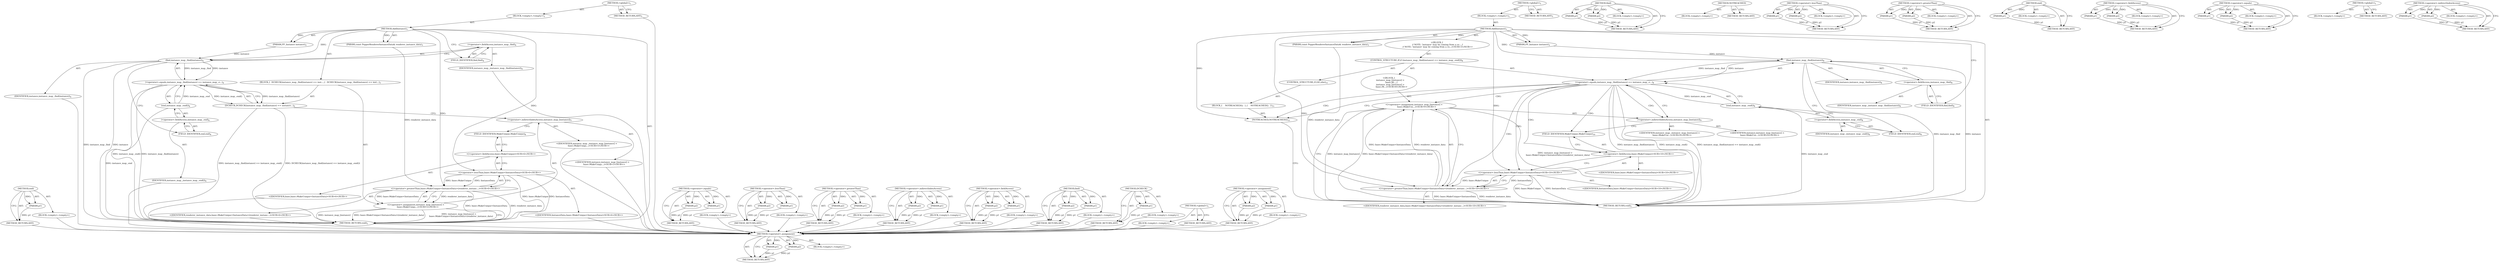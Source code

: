 digraph "&lt;operator&gt;.indirectIndexAccess" {
vulnerable_72 [label=<(METHOD,end)>];
vulnerable_73 [label=<(PARAM,p1)>];
vulnerable_74 [label=<(BLOCK,&lt;empty&gt;,&lt;empty&gt;)>];
vulnerable_75 [label=<(METHOD_RETURN,ANY)>];
vulnerable_6 [label=<(METHOD,&lt;global&gt;)<SUB>1</SUB>>];
vulnerable_7 [label=<(BLOCK,&lt;empty&gt;,&lt;empty&gt;)<SUB>1</SUB>>];
vulnerable_8 [label=<(METHOD,AddInstance)<SUB>1</SUB>>];
vulnerable_9 [label=<(PARAM,PP_Instance instance)<SUB>2</SUB>>];
vulnerable_10 [label=<(PARAM,const PepperRendererInstanceData&amp; renderer_instance_data)<SUB>3</SUB>>];
vulnerable_11 [label=<(BLOCK,{
  DCHECK(instance_map_.find(instance) == inst...,{
  DCHECK(instance_map_.find(instance) == inst...)<SUB>3</SUB>>];
vulnerable_12 [label=<(DCHECK,DCHECK(instance_map_.find(instance) == instance...)<SUB>4</SUB>>];
vulnerable_13 [label=<(&lt;operator&gt;.equals,instance_map_.find(instance) == instance_map_.e...)<SUB>4</SUB>>];
vulnerable_14 [label=<(find,instance_map_.find(instance))<SUB>4</SUB>>];
vulnerable_15 [label=<(&lt;operator&gt;.fieldAccess,instance_map_.find)<SUB>4</SUB>>];
vulnerable_16 [label=<(IDENTIFIER,instance_map_,instance_map_.find(instance))<SUB>4</SUB>>];
vulnerable_17 [label=<(FIELD_IDENTIFIER,find,find)<SUB>4</SUB>>];
vulnerable_18 [label=<(IDENTIFIER,instance,instance_map_.find(instance))<SUB>4</SUB>>];
vulnerable_19 [label=<(end,instance_map_.end())<SUB>4</SUB>>];
vulnerable_20 [label=<(&lt;operator&gt;.fieldAccess,instance_map_.end)<SUB>4</SUB>>];
vulnerable_21 [label=<(IDENTIFIER,instance_map_,instance_map_.end())<SUB>4</SUB>>];
vulnerable_22 [label=<(FIELD_IDENTIFIER,end,end)<SUB>4</SUB>>];
vulnerable_23 [label="<(&lt;operator&gt;.assignment,instance_map_[instance] =
      base::MakeUniqu...)<SUB>5</SUB>>"];
vulnerable_24 [label=<(&lt;operator&gt;.indirectIndexAccess,instance_map_[instance])<SUB>5</SUB>>];
vulnerable_25 [label="<(IDENTIFIER,instance_map_,instance_map_[instance] =
      base::MakeUniqu...)<SUB>5</SUB>>"];
vulnerable_26 [label="<(IDENTIFIER,instance,instance_map_[instance] =
      base::MakeUniqu...)<SUB>5</SUB>>"];
vulnerable_27 [label="<(&lt;operator&gt;.greaterThan,base::MakeUnique&lt;InstanceData&gt;(renderer_instanc...)<SUB>6</SUB>>"];
vulnerable_28 [label="<(&lt;operator&gt;.lessThan,base::MakeUnique&lt;InstanceData)<SUB>6</SUB>>"];
vulnerable_29 [label="<(&lt;operator&gt;.fieldAccess,base::MakeUnique)<SUB>6</SUB>>"];
vulnerable_30 [label="<(IDENTIFIER,base,base::MakeUnique&lt;InstanceData)<SUB>6</SUB>>"];
vulnerable_31 [label=<(FIELD_IDENTIFIER,MakeUnique,MakeUnique)<SUB>6</SUB>>];
vulnerable_32 [label="<(IDENTIFIER,InstanceData,base::MakeUnique&lt;InstanceData)<SUB>6</SUB>>"];
vulnerable_33 [label="<(IDENTIFIER,renderer_instance_data,base::MakeUnique&lt;InstanceData&gt;(renderer_instanc...)<SUB>6</SUB>>"];
vulnerable_34 [label=<(METHOD_RETURN,void)<SUB>1</SUB>>];
vulnerable_36 [label=<(METHOD_RETURN,ANY)<SUB>1</SUB>>];
vulnerable_57 [label=<(METHOD,&lt;operator&gt;.equals)>];
vulnerable_58 [label=<(PARAM,p1)>];
vulnerable_59 [label=<(PARAM,p2)>];
vulnerable_60 [label=<(BLOCK,&lt;empty&gt;,&lt;empty&gt;)>];
vulnerable_61 [label=<(METHOD_RETURN,ANY)>];
vulnerable_91 [label=<(METHOD,&lt;operator&gt;.lessThan)>];
vulnerable_92 [label=<(PARAM,p1)>];
vulnerable_93 [label=<(PARAM,p2)>];
vulnerable_94 [label=<(BLOCK,&lt;empty&gt;,&lt;empty&gt;)>];
vulnerable_95 [label=<(METHOD_RETURN,ANY)>];
vulnerable_86 [label=<(METHOD,&lt;operator&gt;.greaterThan)>];
vulnerable_87 [label=<(PARAM,p1)>];
vulnerable_88 [label=<(PARAM,p2)>];
vulnerable_89 [label=<(BLOCK,&lt;empty&gt;,&lt;empty&gt;)>];
vulnerable_90 [label=<(METHOD_RETURN,ANY)>];
vulnerable_81 [label=<(METHOD,&lt;operator&gt;.indirectIndexAccess)>];
vulnerable_82 [label=<(PARAM,p1)>];
vulnerable_83 [label=<(PARAM,p2)>];
vulnerable_84 [label=<(BLOCK,&lt;empty&gt;,&lt;empty&gt;)>];
vulnerable_85 [label=<(METHOD_RETURN,ANY)>];
vulnerable_67 [label=<(METHOD,&lt;operator&gt;.fieldAccess)>];
vulnerable_68 [label=<(PARAM,p1)>];
vulnerable_69 [label=<(PARAM,p2)>];
vulnerable_70 [label=<(BLOCK,&lt;empty&gt;,&lt;empty&gt;)>];
vulnerable_71 [label=<(METHOD_RETURN,ANY)>];
vulnerable_62 [label=<(METHOD,find)>];
vulnerable_63 [label=<(PARAM,p1)>];
vulnerable_64 [label=<(PARAM,p2)>];
vulnerable_65 [label=<(BLOCK,&lt;empty&gt;,&lt;empty&gt;)>];
vulnerable_66 [label=<(METHOD_RETURN,ANY)>];
vulnerable_53 [label=<(METHOD,DCHECK)>];
vulnerable_54 [label=<(PARAM,p1)>];
vulnerable_55 [label=<(BLOCK,&lt;empty&gt;,&lt;empty&gt;)>];
vulnerable_56 [label=<(METHOD_RETURN,ANY)>];
vulnerable_47 [label=<(METHOD,&lt;global&gt;)<SUB>1</SUB>>];
vulnerable_48 [label=<(BLOCK,&lt;empty&gt;,&lt;empty&gt;)>];
vulnerable_49 [label=<(METHOD_RETURN,ANY)>];
vulnerable_76 [label=<(METHOD,&lt;operator&gt;.assignment)>];
vulnerable_77 [label=<(PARAM,p1)>];
vulnerable_78 [label=<(PARAM,p2)>];
vulnerable_79 [label=<(BLOCK,&lt;empty&gt;,&lt;empty&gt;)>];
vulnerable_80 [label=<(METHOD_RETURN,ANY)>];
fixed_76 [label=<(METHOD,&lt;operator&gt;.assignment)>];
fixed_77 [label=<(PARAM,p1)>];
fixed_78 [label=<(PARAM,p2)>];
fixed_79 [label=<(BLOCK,&lt;empty&gt;,&lt;empty&gt;)>];
fixed_80 [label=<(METHOD_RETURN,ANY)>];
fixed_6 [label=<(METHOD,&lt;global&gt;)<SUB>1</SUB>>];
fixed_7 [label=<(BLOCK,&lt;empty&gt;,&lt;empty&gt;)<SUB>1</SUB>>];
fixed_8 [label=<(METHOD,AddInstance)<SUB>1</SUB>>];
fixed_9 [label=<(PARAM,PP_Instance instance)<SUB>2</SUB>>];
fixed_10 [label=<(PARAM,const PepperRendererInstanceData&amp; renderer_instance_data)<SUB>3</SUB>>];
fixed_11 [label="<(BLOCK,{
  // NOTE: 'instance' may be coming from a co...,{
  // NOTE: 'instance' may be coming from a co...)<SUB>3</SUB>>"];
fixed_12 [label=<(CONTROL_STRUCTURE,IF,if (instance_map_.find(instance) == instance_map_.end()))<SUB>8</SUB>>];
fixed_13 [label=<(&lt;operator&gt;.equals,instance_map_.find(instance) == instance_map_.e...)<SUB>8</SUB>>];
fixed_14 [label=<(find,instance_map_.find(instance))<SUB>8</SUB>>];
fixed_15 [label=<(&lt;operator&gt;.fieldAccess,instance_map_.find)<SUB>8</SUB>>];
fixed_16 [label=<(IDENTIFIER,instance_map_,instance_map_.find(instance))<SUB>8</SUB>>];
fixed_17 [label=<(FIELD_IDENTIFIER,find,find)<SUB>8</SUB>>];
fixed_18 [label=<(IDENTIFIER,instance,instance_map_.find(instance))<SUB>8</SUB>>];
fixed_19 [label=<(end,instance_map_.end())<SUB>8</SUB>>];
fixed_20 [label=<(&lt;operator&gt;.fieldAccess,instance_map_.end)<SUB>8</SUB>>];
fixed_21 [label=<(IDENTIFIER,instance_map_,instance_map_.end())<SUB>8</SUB>>];
fixed_22 [label=<(FIELD_IDENTIFIER,end,end)<SUB>8</SUB>>];
fixed_23 [label="<(BLOCK,{
    instance_map_[instance] =
        base::M...,{
    instance_map_[instance] =
        base::M...)<SUB>8</SUB>>"];
fixed_24 [label="<(&lt;operator&gt;.assignment,instance_map_[instance] =
        base::MakeUni...)<SUB>9</SUB>>"];
fixed_25 [label=<(&lt;operator&gt;.indirectIndexAccess,instance_map_[instance])<SUB>9</SUB>>];
fixed_26 [label="<(IDENTIFIER,instance_map_,instance_map_[instance] =
        base::MakeUni...)<SUB>9</SUB>>"];
fixed_27 [label="<(IDENTIFIER,instance,instance_map_[instance] =
        base::MakeUni...)<SUB>9</SUB>>"];
fixed_28 [label="<(&lt;operator&gt;.greaterThan,base::MakeUnique&lt;InstanceData&gt;(renderer_instanc...)<SUB>10</SUB>>"];
fixed_29 [label="<(&lt;operator&gt;.lessThan,base::MakeUnique&lt;InstanceData)<SUB>10</SUB>>"];
fixed_30 [label="<(&lt;operator&gt;.fieldAccess,base::MakeUnique)<SUB>10</SUB>>"];
fixed_31 [label="<(IDENTIFIER,base,base::MakeUnique&lt;InstanceData)<SUB>10</SUB>>"];
fixed_32 [label=<(FIELD_IDENTIFIER,MakeUnique,MakeUnique)<SUB>10</SUB>>];
fixed_33 [label="<(IDENTIFIER,InstanceData,base::MakeUnique&lt;InstanceData)<SUB>10</SUB>>"];
fixed_34 [label="<(IDENTIFIER,renderer_instance_data,base::MakeUnique&lt;InstanceData&gt;(renderer_instanc...)<SUB>10</SUB>>"];
fixed_35 [label=<(CONTROL_STRUCTURE,ELSE,else)<SUB>11</SUB>>];
fixed_36 [label=<(BLOCK,{
    NOTREACHED();
  },{
    NOTREACHED();
  })<SUB>11</SUB>>];
fixed_37 [label=<(NOTREACHED,NOTREACHED())<SUB>12</SUB>>];
fixed_38 [label=<(METHOD_RETURN,void)<SUB>1</SUB>>];
fixed_40 [label=<(METHOD_RETURN,ANY)<SUB>1</SUB>>];
fixed_62 [label=<(METHOD,find)>];
fixed_63 [label=<(PARAM,p1)>];
fixed_64 [label=<(PARAM,p2)>];
fixed_65 [label=<(BLOCK,&lt;empty&gt;,&lt;empty&gt;)>];
fixed_66 [label=<(METHOD_RETURN,ANY)>];
fixed_96 [label=<(METHOD,NOTREACHED)>];
fixed_97 [label=<(BLOCK,&lt;empty&gt;,&lt;empty&gt;)>];
fixed_98 [label=<(METHOD_RETURN,ANY)>];
fixed_91 [label=<(METHOD,&lt;operator&gt;.lessThan)>];
fixed_92 [label=<(PARAM,p1)>];
fixed_93 [label=<(PARAM,p2)>];
fixed_94 [label=<(BLOCK,&lt;empty&gt;,&lt;empty&gt;)>];
fixed_95 [label=<(METHOD_RETURN,ANY)>];
fixed_86 [label=<(METHOD,&lt;operator&gt;.greaterThan)>];
fixed_87 [label=<(PARAM,p1)>];
fixed_88 [label=<(PARAM,p2)>];
fixed_89 [label=<(BLOCK,&lt;empty&gt;,&lt;empty&gt;)>];
fixed_90 [label=<(METHOD_RETURN,ANY)>];
fixed_72 [label=<(METHOD,end)>];
fixed_73 [label=<(PARAM,p1)>];
fixed_74 [label=<(BLOCK,&lt;empty&gt;,&lt;empty&gt;)>];
fixed_75 [label=<(METHOD_RETURN,ANY)>];
fixed_67 [label=<(METHOD,&lt;operator&gt;.fieldAccess)>];
fixed_68 [label=<(PARAM,p1)>];
fixed_69 [label=<(PARAM,p2)>];
fixed_70 [label=<(BLOCK,&lt;empty&gt;,&lt;empty&gt;)>];
fixed_71 [label=<(METHOD_RETURN,ANY)>];
fixed_57 [label=<(METHOD,&lt;operator&gt;.equals)>];
fixed_58 [label=<(PARAM,p1)>];
fixed_59 [label=<(PARAM,p2)>];
fixed_60 [label=<(BLOCK,&lt;empty&gt;,&lt;empty&gt;)>];
fixed_61 [label=<(METHOD_RETURN,ANY)>];
fixed_51 [label=<(METHOD,&lt;global&gt;)<SUB>1</SUB>>];
fixed_52 [label=<(BLOCK,&lt;empty&gt;,&lt;empty&gt;)>];
fixed_53 [label=<(METHOD_RETURN,ANY)>];
fixed_81 [label=<(METHOD,&lt;operator&gt;.indirectIndexAccess)>];
fixed_82 [label=<(PARAM,p1)>];
fixed_83 [label=<(PARAM,p2)>];
fixed_84 [label=<(BLOCK,&lt;empty&gt;,&lt;empty&gt;)>];
fixed_85 [label=<(METHOD_RETURN,ANY)>];
vulnerable_72 -> vulnerable_73  [key=0, label="AST: "];
vulnerable_72 -> vulnerable_73  [key=1, label="DDG: "];
vulnerable_72 -> vulnerable_74  [key=0, label="AST: "];
vulnerable_72 -> vulnerable_75  [key=0, label="AST: "];
vulnerable_72 -> vulnerable_75  [key=1, label="CFG: "];
vulnerable_73 -> vulnerable_75  [key=0, label="DDG: p1"];
vulnerable_74 -> fixed_76  [key=0];
vulnerable_75 -> fixed_76  [key=0];
vulnerable_6 -> vulnerable_7  [key=0, label="AST: "];
vulnerable_6 -> vulnerable_36  [key=0, label="AST: "];
vulnerable_6 -> vulnerable_36  [key=1, label="CFG: "];
vulnerable_7 -> vulnerable_8  [key=0, label="AST: "];
vulnerable_8 -> vulnerable_9  [key=0, label="AST: "];
vulnerable_8 -> vulnerable_9  [key=1, label="DDG: "];
vulnerable_8 -> vulnerable_10  [key=0, label="AST: "];
vulnerable_8 -> vulnerable_10  [key=1, label="DDG: "];
vulnerable_8 -> vulnerable_11  [key=0, label="AST: "];
vulnerable_8 -> vulnerable_34  [key=0, label="AST: "];
vulnerable_8 -> vulnerable_17  [key=0, label="CFG: "];
vulnerable_8 -> vulnerable_27  [key=0, label="DDG: "];
vulnerable_8 -> vulnerable_14  [key=0, label="DDG: "];
vulnerable_8 -> vulnerable_28  [key=0, label="DDG: "];
vulnerable_9 -> vulnerable_14  [key=0, label="DDG: instance"];
vulnerable_10 -> vulnerable_27  [key=0, label="DDG: renderer_instance_data"];
vulnerable_11 -> vulnerable_12  [key=0, label="AST: "];
vulnerable_11 -> vulnerable_23  [key=0, label="AST: "];
vulnerable_12 -> vulnerable_13  [key=0, label="AST: "];
vulnerable_12 -> vulnerable_24  [key=0, label="CFG: "];
vulnerable_12 -> vulnerable_34  [key=0, label="DDG: instance_map_.find(instance) == instance_map_.end()"];
vulnerable_12 -> vulnerable_34  [key=1, label="DDG: DCHECK(instance_map_.find(instance) == instance_map_.end())"];
vulnerable_13 -> vulnerable_14  [key=0, label="AST: "];
vulnerable_13 -> vulnerable_19  [key=0, label="AST: "];
vulnerable_13 -> vulnerable_12  [key=0, label="CFG: "];
vulnerable_13 -> vulnerable_12  [key=1, label="DDG: instance_map_.find(instance)"];
vulnerable_13 -> vulnerable_12  [key=2, label="DDG: instance_map_.end()"];
vulnerable_13 -> vulnerable_34  [key=0, label="DDG: instance_map_.find(instance)"];
vulnerable_13 -> vulnerable_34  [key=1, label="DDG: instance_map_.end()"];
vulnerable_14 -> vulnerable_15  [key=0, label="AST: "];
vulnerable_14 -> vulnerable_18  [key=0, label="AST: "];
vulnerable_14 -> vulnerable_22  [key=0, label="CFG: "];
vulnerable_14 -> vulnerable_34  [key=0, label="DDG: instance_map_.find"];
vulnerable_14 -> vulnerable_34  [key=1, label="DDG: instance"];
vulnerable_14 -> vulnerable_13  [key=0, label="DDG: instance_map_.find"];
vulnerable_14 -> vulnerable_13  [key=1, label="DDG: instance"];
vulnerable_15 -> vulnerable_16  [key=0, label="AST: "];
vulnerable_15 -> vulnerable_17  [key=0, label="AST: "];
vulnerable_15 -> vulnerable_14  [key=0, label="CFG: "];
vulnerable_16 -> fixed_76  [key=0];
vulnerable_17 -> vulnerable_15  [key=0, label="CFG: "];
vulnerable_18 -> fixed_76  [key=0];
vulnerable_19 -> vulnerable_20  [key=0, label="AST: "];
vulnerable_19 -> vulnerable_13  [key=0, label="CFG: "];
vulnerable_19 -> vulnerable_13  [key=1, label="DDG: instance_map_.end"];
vulnerable_19 -> vulnerable_34  [key=0, label="DDG: instance_map_.end"];
vulnerable_20 -> vulnerable_21  [key=0, label="AST: "];
vulnerable_20 -> vulnerable_22  [key=0, label="AST: "];
vulnerable_20 -> vulnerable_19  [key=0, label="CFG: "];
vulnerable_21 -> fixed_76  [key=0];
vulnerable_22 -> vulnerable_20  [key=0, label="CFG: "];
vulnerable_23 -> vulnerable_24  [key=0, label="AST: "];
vulnerable_23 -> vulnerable_27  [key=0, label="AST: "];
vulnerable_23 -> vulnerable_34  [key=0, label="CFG: "];
vulnerable_23 -> vulnerable_34  [key=1, label="DDG: instance_map_[instance]"];
vulnerable_23 -> vulnerable_34  [key=2, label="DDG: base::MakeUnique&lt;InstanceData&gt;(renderer_instance_data)"];
vulnerable_23 -> vulnerable_34  [key=3, label="DDG: instance_map_[instance] =
      base::MakeUnique&lt;InstanceData&gt;(renderer_instance_data)"];
vulnerable_24 -> vulnerable_25  [key=0, label="AST: "];
vulnerable_24 -> vulnerable_26  [key=0, label="AST: "];
vulnerable_24 -> vulnerable_31  [key=0, label="CFG: "];
vulnerable_25 -> fixed_76  [key=0];
vulnerable_26 -> fixed_76  [key=0];
vulnerable_27 -> vulnerable_28  [key=0, label="AST: "];
vulnerable_27 -> vulnerable_33  [key=0, label="AST: "];
vulnerable_27 -> vulnerable_23  [key=0, label="CFG: "];
vulnerable_27 -> vulnerable_23  [key=1, label="DDG: base::MakeUnique&lt;InstanceData"];
vulnerable_27 -> vulnerable_23  [key=2, label="DDG: renderer_instance_data"];
vulnerable_27 -> vulnerable_34  [key=0, label="DDG: base::MakeUnique&lt;InstanceData"];
vulnerable_27 -> vulnerable_34  [key=1, label="DDG: renderer_instance_data"];
vulnerable_28 -> vulnerable_29  [key=0, label="AST: "];
vulnerable_28 -> vulnerable_32  [key=0, label="AST: "];
vulnerable_28 -> vulnerable_27  [key=0, label="CFG: "];
vulnerable_28 -> vulnerable_27  [key=1, label="DDG: base::MakeUnique"];
vulnerable_28 -> vulnerable_27  [key=2, label="DDG: InstanceData"];
vulnerable_28 -> vulnerable_34  [key=0, label="DDG: base::MakeUnique"];
vulnerable_28 -> vulnerable_34  [key=1, label="DDG: InstanceData"];
vulnerable_29 -> vulnerable_30  [key=0, label="AST: "];
vulnerable_29 -> vulnerable_31  [key=0, label="AST: "];
vulnerable_29 -> vulnerable_28  [key=0, label="CFG: "];
vulnerable_30 -> fixed_76  [key=0];
vulnerable_31 -> vulnerable_29  [key=0, label="CFG: "];
vulnerable_32 -> fixed_76  [key=0];
vulnerable_33 -> fixed_76  [key=0];
vulnerable_34 -> fixed_76  [key=0];
vulnerable_36 -> fixed_76  [key=0];
vulnerable_57 -> vulnerable_58  [key=0, label="AST: "];
vulnerable_57 -> vulnerable_58  [key=1, label="DDG: "];
vulnerable_57 -> vulnerable_60  [key=0, label="AST: "];
vulnerable_57 -> vulnerable_59  [key=0, label="AST: "];
vulnerable_57 -> vulnerable_59  [key=1, label="DDG: "];
vulnerable_57 -> vulnerable_61  [key=0, label="AST: "];
vulnerable_57 -> vulnerable_61  [key=1, label="CFG: "];
vulnerable_58 -> vulnerable_61  [key=0, label="DDG: p1"];
vulnerable_59 -> vulnerable_61  [key=0, label="DDG: p2"];
vulnerable_60 -> fixed_76  [key=0];
vulnerable_61 -> fixed_76  [key=0];
vulnerable_91 -> vulnerable_92  [key=0, label="AST: "];
vulnerable_91 -> vulnerable_92  [key=1, label="DDG: "];
vulnerable_91 -> vulnerable_94  [key=0, label="AST: "];
vulnerable_91 -> vulnerable_93  [key=0, label="AST: "];
vulnerable_91 -> vulnerable_93  [key=1, label="DDG: "];
vulnerable_91 -> vulnerable_95  [key=0, label="AST: "];
vulnerable_91 -> vulnerable_95  [key=1, label="CFG: "];
vulnerable_92 -> vulnerable_95  [key=0, label="DDG: p1"];
vulnerable_93 -> vulnerable_95  [key=0, label="DDG: p2"];
vulnerable_94 -> fixed_76  [key=0];
vulnerable_95 -> fixed_76  [key=0];
vulnerable_86 -> vulnerable_87  [key=0, label="AST: "];
vulnerable_86 -> vulnerable_87  [key=1, label="DDG: "];
vulnerable_86 -> vulnerable_89  [key=0, label="AST: "];
vulnerable_86 -> vulnerable_88  [key=0, label="AST: "];
vulnerable_86 -> vulnerable_88  [key=1, label="DDG: "];
vulnerable_86 -> vulnerable_90  [key=0, label="AST: "];
vulnerable_86 -> vulnerable_90  [key=1, label="CFG: "];
vulnerable_87 -> vulnerable_90  [key=0, label="DDG: p1"];
vulnerable_88 -> vulnerable_90  [key=0, label="DDG: p2"];
vulnerable_89 -> fixed_76  [key=0];
vulnerable_90 -> fixed_76  [key=0];
vulnerable_81 -> vulnerable_82  [key=0, label="AST: "];
vulnerable_81 -> vulnerable_82  [key=1, label="DDG: "];
vulnerable_81 -> vulnerable_84  [key=0, label="AST: "];
vulnerable_81 -> vulnerable_83  [key=0, label="AST: "];
vulnerable_81 -> vulnerable_83  [key=1, label="DDG: "];
vulnerable_81 -> vulnerable_85  [key=0, label="AST: "];
vulnerable_81 -> vulnerable_85  [key=1, label="CFG: "];
vulnerable_82 -> vulnerable_85  [key=0, label="DDG: p1"];
vulnerable_83 -> vulnerable_85  [key=0, label="DDG: p2"];
vulnerable_84 -> fixed_76  [key=0];
vulnerable_85 -> fixed_76  [key=0];
vulnerable_67 -> vulnerable_68  [key=0, label="AST: "];
vulnerable_67 -> vulnerable_68  [key=1, label="DDG: "];
vulnerable_67 -> vulnerable_70  [key=0, label="AST: "];
vulnerable_67 -> vulnerable_69  [key=0, label="AST: "];
vulnerable_67 -> vulnerable_69  [key=1, label="DDG: "];
vulnerable_67 -> vulnerable_71  [key=0, label="AST: "];
vulnerable_67 -> vulnerable_71  [key=1, label="CFG: "];
vulnerable_68 -> vulnerable_71  [key=0, label="DDG: p1"];
vulnerable_69 -> vulnerable_71  [key=0, label="DDG: p2"];
vulnerable_70 -> fixed_76  [key=0];
vulnerable_71 -> fixed_76  [key=0];
vulnerable_62 -> vulnerable_63  [key=0, label="AST: "];
vulnerable_62 -> vulnerable_63  [key=1, label="DDG: "];
vulnerable_62 -> vulnerable_65  [key=0, label="AST: "];
vulnerable_62 -> vulnerable_64  [key=0, label="AST: "];
vulnerable_62 -> vulnerable_64  [key=1, label="DDG: "];
vulnerable_62 -> vulnerable_66  [key=0, label="AST: "];
vulnerable_62 -> vulnerable_66  [key=1, label="CFG: "];
vulnerable_63 -> vulnerable_66  [key=0, label="DDG: p1"];
vulnerable_64 -> vulnerable_66  [key=0, label="DDG: p2"];
vulnerable_65 -> fixed_76  [key=0];
vulnerable_66 -> fixed_76  [key=0];
vulnerable_53 -> vulnerable_54  [key=0, label="AST: "];
vulnerable_53 -> vulnerable_54  [key=1, label="DDG: "];
vulnerable_53 -> vulnerable_55  [key=0, label="AST: "];
vulnerable_53 -> vulnerable_56  [key=0, label="AST: "];
vulnerable_53 -> vulnerable_56  [key=1, label="CFG: "];
vulnerable_54 -> vulnerable_56  [key=0, label="DDG: p1"];
vulnerable_55 -> fixed_76  [key=0];
vulnerable_56 -> fixed_76  [key=0];
vulnerable_47 -> vulnerable_48  [key=0, label="AST: "];
vulnerable_47 -> vulnerable_49  [key=0, label="AST: "];
vulnerable_47 -> vulnerable_49  [key=1, label="CFG: "];
vulnerable_48 -> fixed_76  [key=0];
vulnerable_49 -> fixed_76  [key=0];
vulnerable_76 -> vulnerable_77  [key=0, label="AST: "];
vulnerable_76 -> vulnerable_77  [key=1, label="DDG: "];
vulnerable_76 -> vulnerable_79  [key=0, label="AST: "];
vulnerable_76 -> vulnerable_78  [key=0, label="AST: "];
vulnerable_76 -> vulnerable_78  [key=1, label="DDG: "];
vulnerable_76 -> vulnerable_80  [key=0, label="AST: "];
vulnerable_76 -> vulnerable_80  [key=1, label="CFG: "];
vulnerable_77 -> vulnerable_80  [key=0, label="DDG: p1"];
vulnerable_78 -> vulnerable_80  [key=0, label="DDG: p2"];
vulnerable_79 -> fixed_76  [key=0];
vulnerable_80 -> fixed_76  [key=0];
fixed_76 -> fixed_77  [key=0, label="AST: "];
fixed_76 -> fixed_77  [key=1, label="DDG: "];
fixed_76 -> fixed_79  [key=0, label="AST: "];
fixed_76 -> fixed_78  [key=0, label="AST: "];
fixed_76 -> fixed_78  [key=1, label="DDG: "];
fixed_76 -> fixed_80  [key=0, label="AST: "];
fixed_76 -> fixed_80  [key=1, label="CFG: "];
fixed_77 -> fixed_80  [key=0, label="DDG: p1"];
fixed_78 -> fixed_80  [key=0, label="DDG: p2"];
fixed_6 -> fixed_7  [key=0, label="AST: "];
fixed_6 -> fixed_40  [key=0, label="AST: "];
fixed_6 -> fixed_40  [key=1, label="CFG: "];
fixed_7 -> fixed_8  [key=0, label="AST: "];
fixed_8 -> fixed_9  [key=0, label="AST: "];
fixed_8 -> fixed_9  [key=1, label="DDG: "];
fixed_8 -> fixed_10  [key=0, label="AST: "];
fixed_8 -> fixed_10  [key=1, label="DDG: "];
fixed_8 -> fixed_11  [key=0, label="AST: "];
fixed_8 -> fixed_38  [key=0, label="AST: "];
fixed_8 -> fixed_17  [key=0, label="CFG: "];
fixed_8 -> fixed_14  [key=0, label="DDG: "];
fixed_8 -> fixed_37  [key=0, label="DDG: "];
fixed_8 -> fixed_28  [key=0, label="DDG: "];
fixed_8 -> fixed_29  [key=0, label="DDG: "];
fixed_9 -> fixed_14  [key=0, label="DDG: instance"];
fixed_10 -> fixed_28  [key=0, label="DDG: renderer_instance_data"];
fixed_11 -> fixed_12  [key=0, label="AST: "];
fixed_12 -> fixed_13  [key=0, label="AST: "];
fixed_12 -> fixed_23  [key=0, label="AST: "];
fixed_12 -> fixed_35  [key=0, label="AST: "];
fixed_13 -> fixed_14  [key=0, label="AST: "];
fixed_13 -> fixed_19  [key=0, label="AST: "];
fixed_13 -> fixed_37  [key=0, label="CFG: "];
fixed_13 -> fixed_37  [key=1, label="CDG: "];
fixed_13 -> fixed_25  [key=0, label="CFG: "];
fixed_13 -> fixed_25  [key=1, label="CDG: "];
fixed_13 -> fixed_38  [key=0, label="DDG: instance_map_.find(instance)"];
fixed_13 -> fixed_38  [key=1, label="DDG: instance_map_.end()"];
fixed_13 -> fixed_38  [key=2, label="DDG: instance_map_.find(instance) == instance_map_.end()"];
fixed_13 -> fixed_24  [key=0, label="CDG: "];
fixed_13 -> fixed_30  [key=0, label="CDG: "];
fixed_13 -> fixed_29  [key=0, label="CDG: "];
fixed_13 -> fixed_32  [key=0, label="CDG: "];
fixed_13 -> fixed_28  [key=0, label="CDG: "];
fixed_14 -> fixed_15  [key=0, label="AST: "];
fixed_14 -> fixed_18  [key=0, label="AST: "];
fixed_14 -> fixed_22  [key=0, label="CFG: "];
fixed_14 -> fixed_38  [key=0, label="DDG: instance_map_.find"];
fixed_14 -> fixed_38  [key=1, label="DDG: instance"];
fixed_14 -> fixed_13  [key=0, label="DDG: instance_map_.find"];
fixed_14 -> fixed_13  [key=1, label="DDG: instance"];
fixed_15 -> fixed_16  [key=0, label="AST: "];
fixed_15 -> fixed_17  [key=0, label="AST: "];
fixed_15 -> fixed_14  [key=0, label="CFG: "];
fixed_17 -> fixed_15  [key=0, label="CFG: "];
fixed_19 -> fixed_20  [key=0, label="AST: "];
fixed_19 -> fixed_13  [key=0, label="CFG: "];
fixed_19 -> fixed_13  [key=1, label="DDG: instance_map_.end"];
fixed_19 -> fixed_38  [key=0, label="DDG: instance_map_.end"];
fixed_20 -> fixed_21  [key=0, label="AST: "];
fixed_20 -> fixed_22  [key=0, label="AST: "];
fixed_20 -> fixed_19  [key=0, label="CFG: "];
fixed_22 -> fixed_20  [key=0, label="CFG: "];
fixed_23 -> fixed_24  [key=0, label="AST: "];
fixed_24 -> fixed_25  [key=0, label="AST: "];
fixed_24 -> fixed_28  [key=0, label="AST: "];
fixed_24 -> fixed_38  [key=0, label="CFG: "];
fixed_24 -> fixed_38  [key=1, label="DDG: instance_map_[instance]"];
fixed_24 -> fixed_38  [key=2, label="DDG: base::MakeUnique&lt;InstanceData&gt;(renderer_instance_data)"];
fixed_24 -> fixed_38  [key=3, label="DDG: instance_map_[instance] =
        base::MakeUnique&lt;InstanceData&gt;(renderer_instance_data)"];
fixed_25 -> fixed_26  [key=0, label="AST: "];
fixed_25 -> fixed_27  [key=0, label="AST: "];
fixed_25 -> fixed_32  [key=0, label="CFG: "];
fixed_28 -> fixed_29  [key=0, label="AST: "];
fixed_28 -> fixed_34  [key=0, label="AST: "];
fixed_28 -> fixed_24  [key=0, label="CFG: "];
fixed_28 -> fixed_24  [key=1, label="DDG: base::MakeUnique&lt;InstanceData"];
fixed_28 -> fixed_24  [key=2, label="DDG: renderer_instance_data"];
fixed_28 -> fixed_38  [key=0, label="DDG: base::MakeUnique&lt;InstanceData"];
fixed_28 -> fixed_38  [key=1, label="DDG: renderer_instance_data"];
fixed_29 -> fixed_30  [key=0, label="AST: "];
fixed_29 -> fixed_33  [key=0, label="AST: "];
fixed_29 -> fixed_28  [key=0, label="CFG: "];
fixed_29 -> fixed_28  [key=1, label="DDG: base::MakeUnique"];
fixed_29 -> fixed_28  [key=2, label="DDG: InstanceData"];
fixed_29 -> fixed_38  [key=0, label="DDG: base::MakeUnique"];
fixed_29 -> fixed_38  [key=1, label="DDG: InstanceData"];
fixed_30 -> fixed_31  [key=0, label="AST: "];
fixed_30 -> fixed_32  [key=0, label="AST: "];
fixed_30 -> fixed_29  [key=0, label="CFG: "];
fixed_32 -> fixed_30  [key=0, label="CFG: "];
fixed_35 -> fixed_36  [key=0, label="AST: "];
fixed_36 -> fixed_37  [key=0, label="AST: "];
fixed_37 -> fixed_38  [key=0, label="CFG: "];
fixed_62 -> fixed_63  [key=0, label="AST: "];
fixed_62 -> fixed_63  [key=1, label="DDG: "];
fixed_62 -> fixed_65  [key=0, label="AST: "];
fixed_62 -> fixed_64  [key=0, label="AST: "];
fixed_62 -> fixed_64  [key=1, label="DDG: "];
fixed_62 -> fixed_66  [key=0, label="AST: "];
fixed_62 -> fixed_66  [key=1, label="CFG: "];
fixed_63 -> fixed_66  [key=0, label="DDG: p1"];
fixed_64 -> fixed_66  [key=0, label="DDG: p2"];
fixed_96 -> fixed_97  [key=0, label="AST: "];
fixed_96 -> fixed_98  [key=0, label="AST: "];
fixed_96 -> fixed_98  [key=1, label="CFG: "];
fixed_91 -> fixed_92  [key=0, label="AST: "];
fixed_91 -> fixed_92  [key=1, label="DDG: "];
fixed_91 -> fixed_94  [key=0, label="AST: "];
fixed_91 -> fixed_93  [key=0, label="AST: "];
fixed_91 -> fixed_93  [key=1, label="DDG: "];
fixed_91 -> fixed_95  [key=0, label="AST: "];
fixed_91 -> fixed_95  [key=1, label="CFG: "];
fixed_92 -> fixed_95  [key=0, label="DDG: p1"];
fixed_93 -> fixed_95  [key=0, label="DDG: p2"];
fixed_86 -> fixed_87  [key=0, label="AST: "];
fixed_86 -> fixed_87  [key=1, label="DDG: "];
fixed_86 -> fixed_89  [key=0, label="AST: "];
fixed_86 -> fixed_88  [key=0, label="AST: "];
fixed_86 -> fixed_88  [key=1, label="DDG: "];
fixed_86 -> fixed_90  [key=0, label="AST: "];
fixed_86 -> fixed_90  [key=1, label="CFG: "];
fixed_87 -> fixed_90  [key=0, label="DDG: p1"];
fixed_88 -> fixed_90  [key=0, label="DDG: p2"];
fixed_72 -> fixed_73  [key=0, label="AST: "];
fixed_72 -> fixed_73  [key=1, label="DDG: "];
fixed_72 -> fixed_74  [key=0, label="AST: "];
fixed_72 -> fixed_75  [key=0, label="AST: "];
fixed_72 -> fixed_75  [key=1, label="CFG: "];
fixed_73 -> fixed_75  [key=0, label="DDG: p1"];
fixed_67 -> fixed_68  [key=0, label="AST: "];
fixed_67 -> fixed_68  [key=1, label="DDG: "];
fixed_67 -> fixed_70  [key=0, label="AST: "];
fixed_67 -> fixed_69  [key=0, label="AST: "];
fixed_67 -> fixed_69  [key=1, label="DDG: "];
fixed_67 -> fixed_71  [key=0, label="AST: "];
fixed_67 -> fixed_71  [key=1, label="CFG: "];
fixed_68 -> fixed_71  [key=0, label="DDG: p1"];
fixed_69 -> fixed_71  [key=0, label="DDG: p2"];
fixed_57 -> fixed_58  [key=0, label="AST: "];
fixed_57 -> fixed_58  [key=1, label="DDG: "];
fixed_57 -> fixed_60  [key=0, label="AST: "];
fixed_57 -> fixed_59  [key=0, label="AST: "];
fixed_57 -> fixed_59  [key=1, label="DDG: "];
fixed_57 -> fixed_61  [key=0, label="AST: "];
fixed_57 -> fixed_61  [key=1, label="CFG: "];
fixed_58 -> fixed_61  [key=0, label="DDG: p1"];
fixed_59 -> fixed_61  [key=0, label="DDG: p2"];
fixed_51 -> fixed_52  [key=0, label="AST: "];
fixed_51 -> fixed_53  [key=0, label="AST: "];
fixed_51 -> fixed_53  [key=1, label="CFG: "];
fixed_81 -> fixed_82  [key=0, label="AST: "];
fixed_81 -> fixed_82  [key=1, label="DDG: "];
fixed_81 -> fixed_84  [key=0, label="AST: "];
fixed_81 -> fixed_83  [key=0, label="AST: "];
fixed_81 -> fixed_83  [key=1, label="DDG: "];
fixed_81 -> fixed_85  [key=0, label="AST: "];
fixed_81 -> fixed_85  [key=1, label="CFG: "];
fixed_82 -> fixed_85  [key=0, label="DDG: p1"];
fixed_83 -> fixed_85  [key=0, label="DDG: p2"];
}
